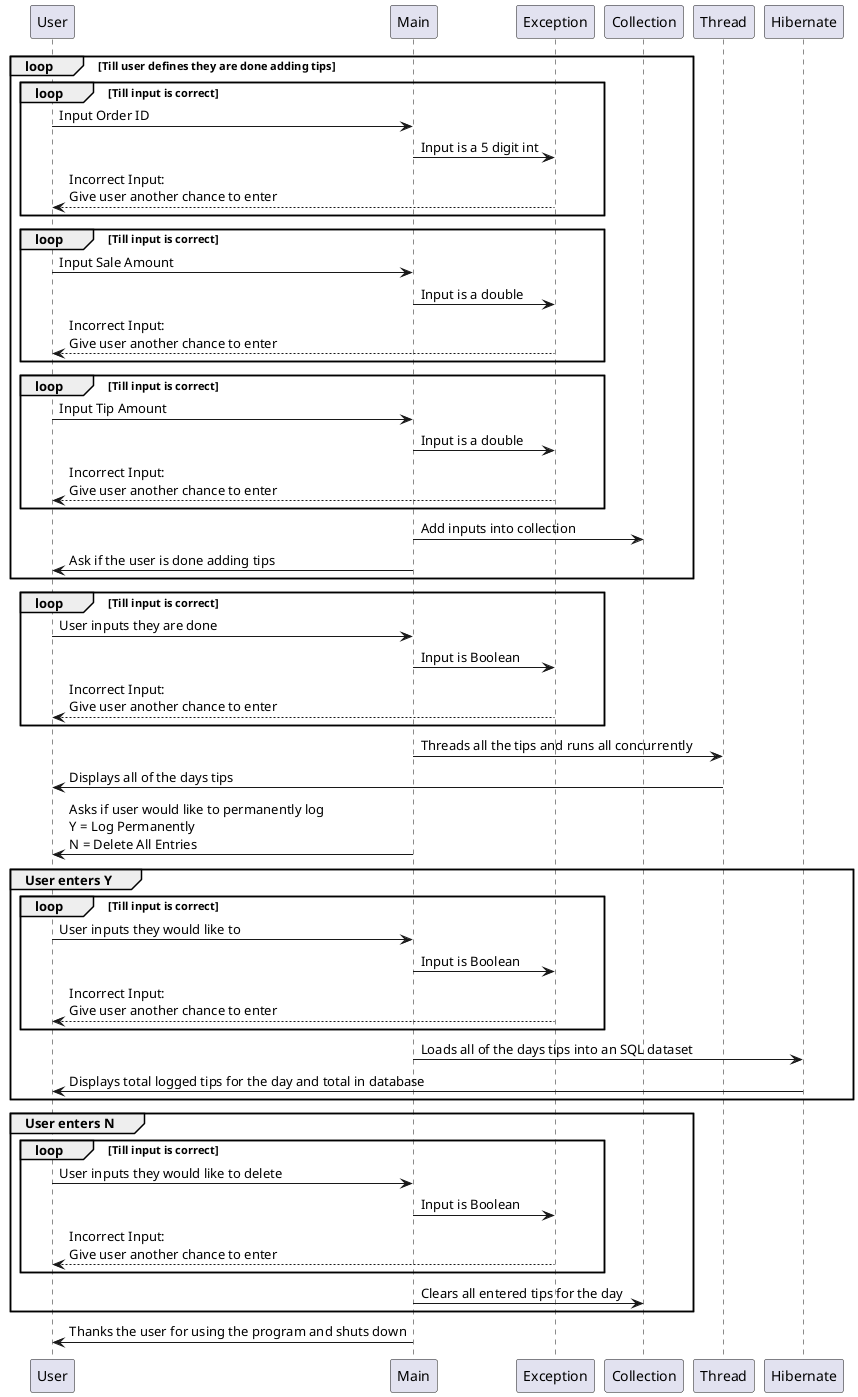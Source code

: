 @startuml
    loop Till user defines they are done adding tips
        loop Till input is correct
            User -> Main: Input Order ID
            Main -> Exception: Input is a 5 digit int
            Exception --> User: Incorrect Input:\nGive user another chance to enter
        end
        loop Till input is correct
            User -> Main: Input Sale Amount
            Main -> Exception: Input is a double
            Exception --> User: Incorrect Input:\nGive user another chance to enter
        end
        loop Till input is correct
            User -> Main: Input Tip Amount
            Main -> Exception: Input is a double
            Exception --> User: Incorrect Input:\nGive user another chance to enter
        end
        Main -> Collection: Add inputs into collection
        Main -> User: Ask if the user is done adding tips
    end
    loop Till input is correct
        User -> Main: User inputs they are done
        Main -> Exception: Input is Boolean
        Exception --> User: Incorrect Input:\nGive user another chance to enter
    end
    Main -> Thread: Threads all the tips and runs all concurrently
    Thread -> User: Displays all of the days tips
    Main -> User: Asks if user would like to permanently log\nY = Log Permanently\nN = Delete All Entries
    group User enters Y
        loop Till input is correct
            User -> Main: User inputs they would like to
            Main -> Exception: Input is Boolean
            Exception --> User: Incorrect Input:\nGive user another chance to enter
        end
        Main -> Hibernate: Loads all of the days tips into an SQL dataset
        Hibernate -> User: Displays total logged tips for the day and total in database
    end
    group User enters N
        loop Till input is correct
            User -> Main: User inputs they would like to delete
            Main -> Exception: Input is Boolean
            Exception --> User: Incorrect Input:\nGive user another chance to enter
        end
        Main -> Collection: Clears all entered tips for the day
    end
    Main -> User: Thanks the user for using the program and shuts down
@enduml